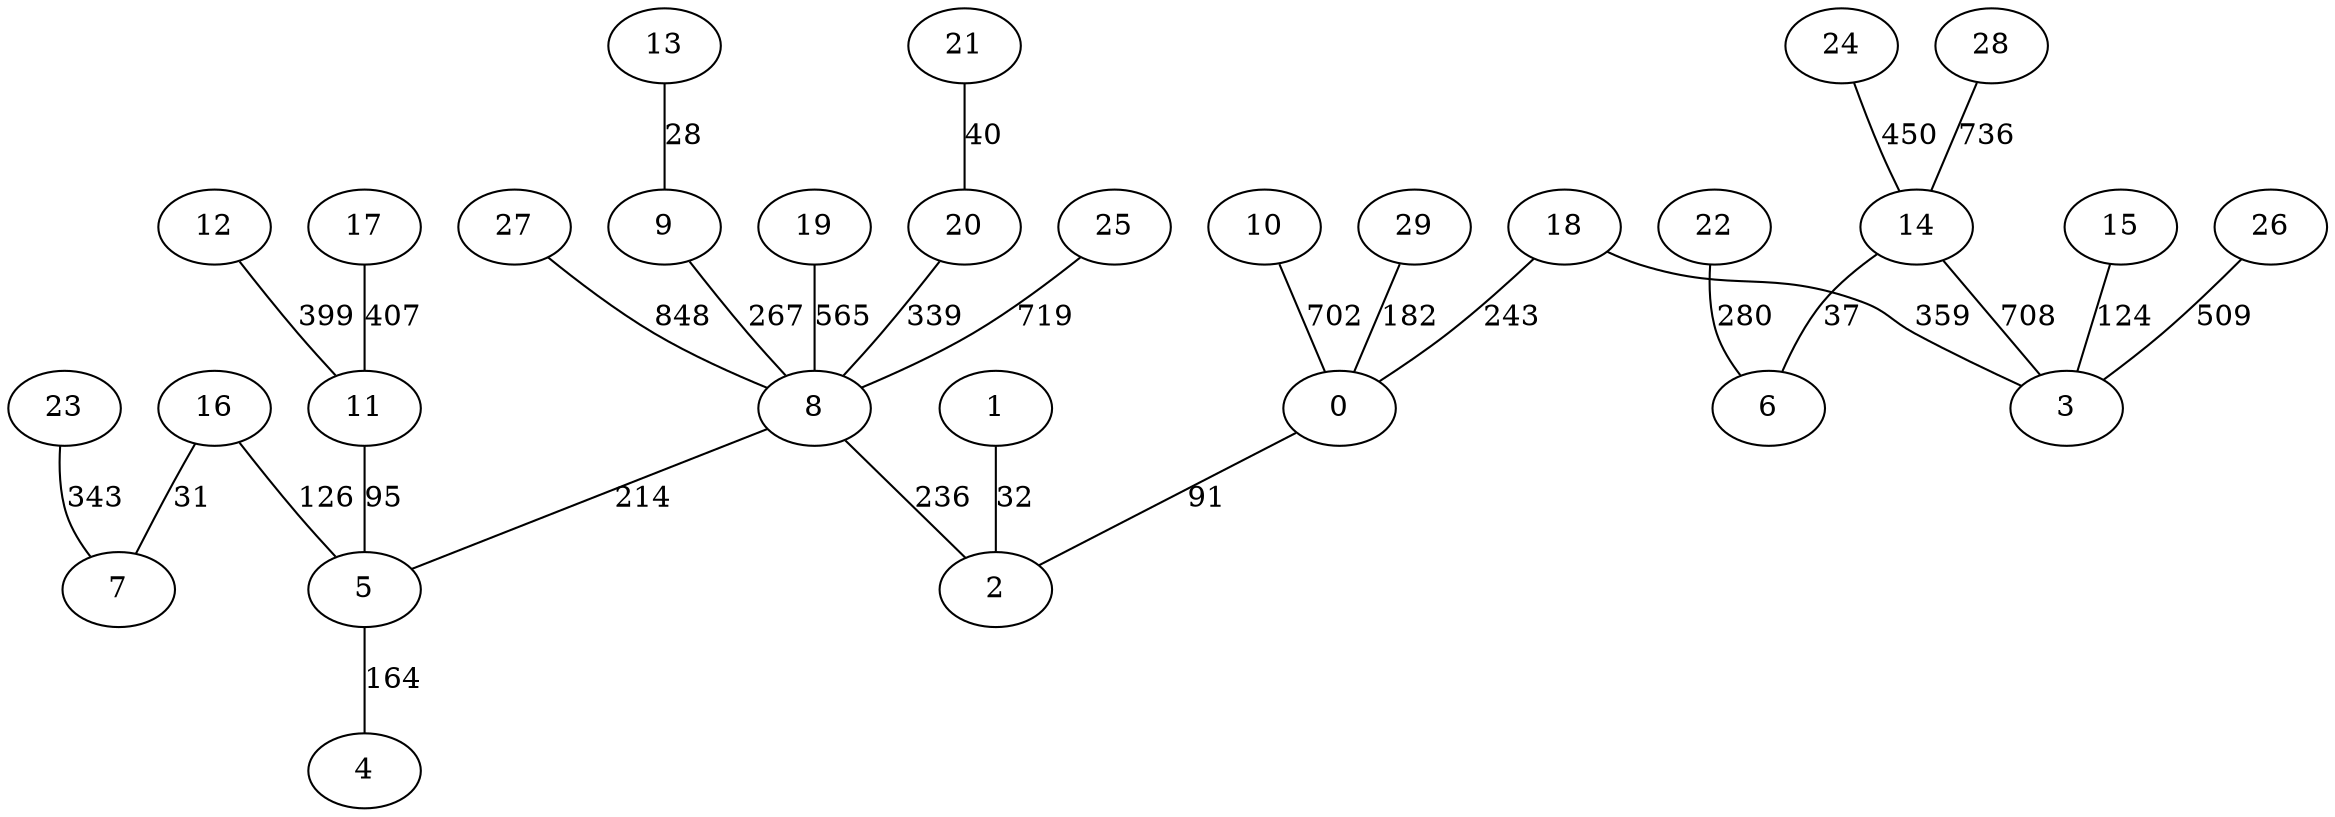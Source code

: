 strict graph G {
0;
1;
2;
3;
4;
5;
6;
7;
8;
9;
10;
11;
12;
13;
14;
15;
16;
17;
18;
19;
20;
21;
22;
23;
24;
25;
26;
27;
28;
29;
14 -- 6  [label=37];
27 -- 8  [label=848];
13 -- 9  [label=28];
18 -- 3  [label=359];
26 -- 3  [label=509];
21 -- 20  [label=40];
15 -- 3  [label=124];
10 -- 0  [label=702];
23 -- 7  [label=343];
28 -- 14  [label=736];
29 -- 0  [label=182];
8 -- 5  [label=214];
25 -- 8  [label=719];
16 -- 7  [label=31];
11 -- 5  [label=95];
20 -- 8  [label=339];
22 -- 6  [label=280];
8 -- 2  [label=236];
19 -- 8  [label=565];
14 -- 3  [label=708];
18 -- 0  [label=243];
12 -- 11  [label=399];
24 -- 14  [label=450];
16 -- 5  [label=126];
5 -- 4  [label=164];
9 -- 8  [label=267];
1 -- 2  [label=32];
17 -- 11  [label=407];
0 -- 2  [label=91];
}
